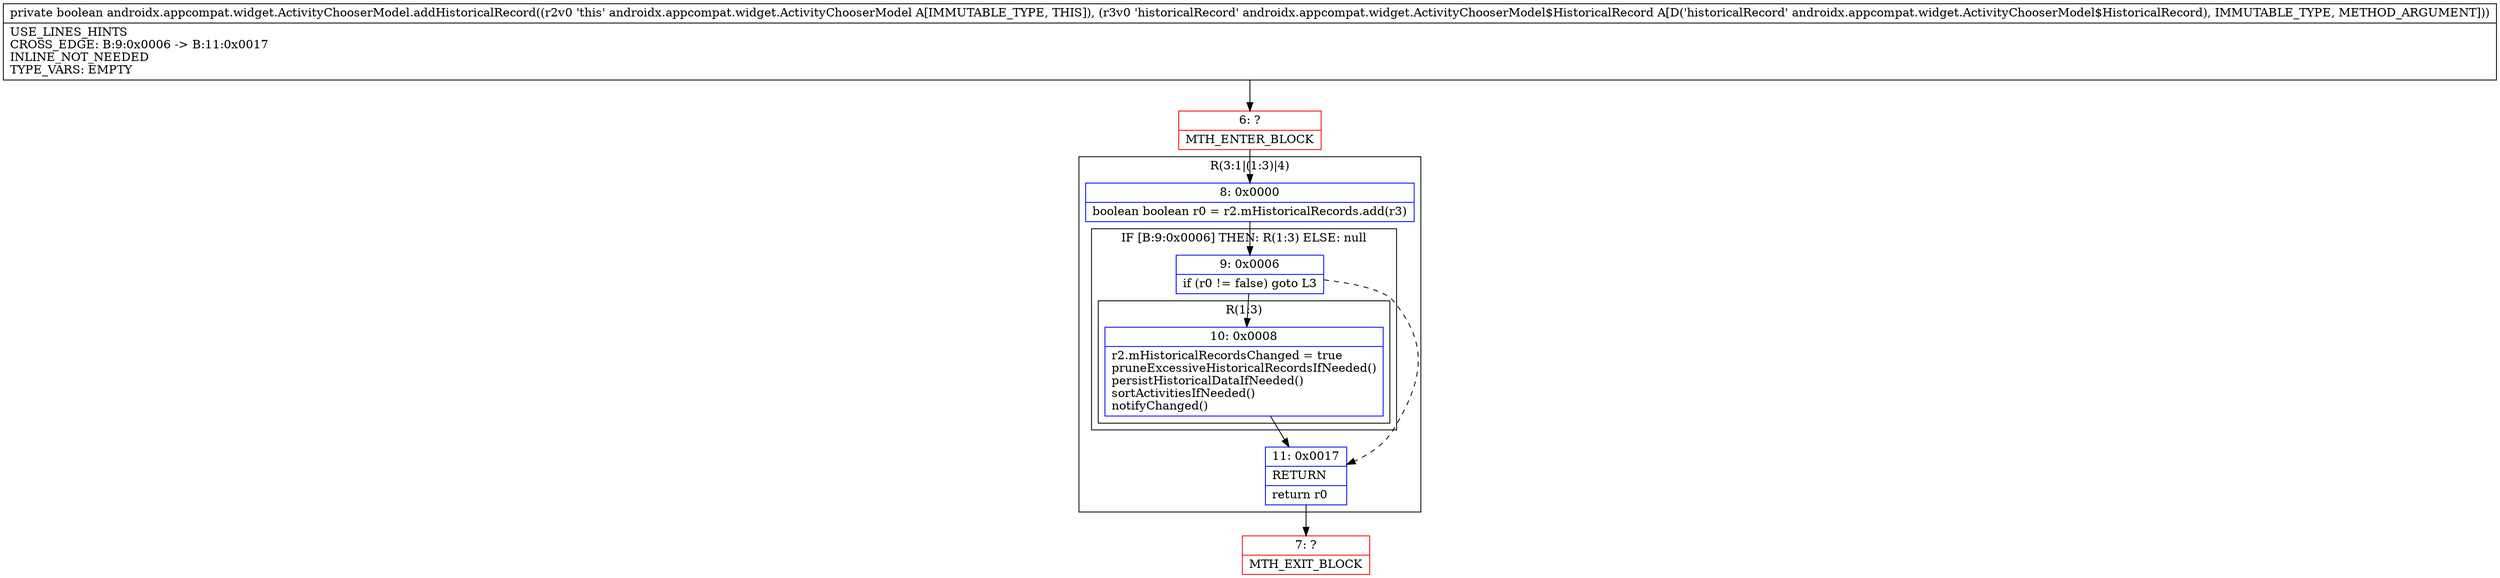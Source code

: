digraph "CFG forandroidx.appcompat.widget.ActivityChooserModel.addHistoricalRecord(Landroidx\/appcompat\/widget\/ActivityChooserModel$HistoricalRecord;)Z" {
subgraph cluster_Region_480576620 {
label = "R(3:1|(1:3)|4)";
node [shape=record,color=blue];
Node_8 [shape=record,label="{8\:\ 0x0000|boolean boolean r0 = r2.mHistoricalRecords.add(r3)\l}"];
subgraph cluster_IfRegion_1606943107 {
label = "IF [B:9:0x0006] THEN: R(1:3) ELSE: null";
node [shape=record,color=blue];
Node_9 [shape=record,label="{9\:\ 0x0006|if (r0 != false) goto L3\l}"];
subgraph cluster_Region_8809577 {
label = "R(1:3)";
node [shape=record,color=blue];
Node_10 [shape=record,label="{10\:\ 0x0008|r2.mHistoricalRecordsChanged = true\lpruneExcessiveHistoricalRecordsIfNeeded()\lpersistHistoricalDataIfNeeded()\lsortActivitiesIfNeeded()\lnotifyChanged()\l}"];
}
}
Node_11 [shape=record,label="{11\:\ 0x0017|RETURN\l|return r0\l}"];
}
Node_6 [shape=record,color=red,label="{6\:\ ?|MTH_ENTER_BLOCK\l}"];
Node_7 [shape=record,color=red,label="{7\:\ ?|MTH_EXIT_BLOCK\l}"];
MethodNode[shape=record,label="{private boolean androidx.appcompat.widget.ActivityChooserModel.addHistoricalRecord((r2v0 'this' androidx.appcompat.widget.ActivityChooserModel A[IMMUTABLE_TYPE, THIS]), (r3v0 'historicalRecord' androidx.appcompat.widget.ActivityChooserModel$HistoricalRecord A[D('historicalRecord' androidx.appcompat.widget.ActivityChooserModel$HistoricalRecord), IMMUTABLE_TYPE, METHOD_ARGUMENT]))  | USE_LINES_HINTS\lCROSS_EDGE: B:9:0x0006 \-\> B:11:0x0017\lINLINE_NOT_NEEDED\lTYPE_VARS: EMPTY\l}"];
MethodNode -> Node_6;Node_8 -> Node_9;
Node_9 -> Node_10;
Node_9 -> Node_11[style=dashed];
Node_10 -> Node_11;
Node_11 -> Node_7;
Node_6 -> Node_8;
}

